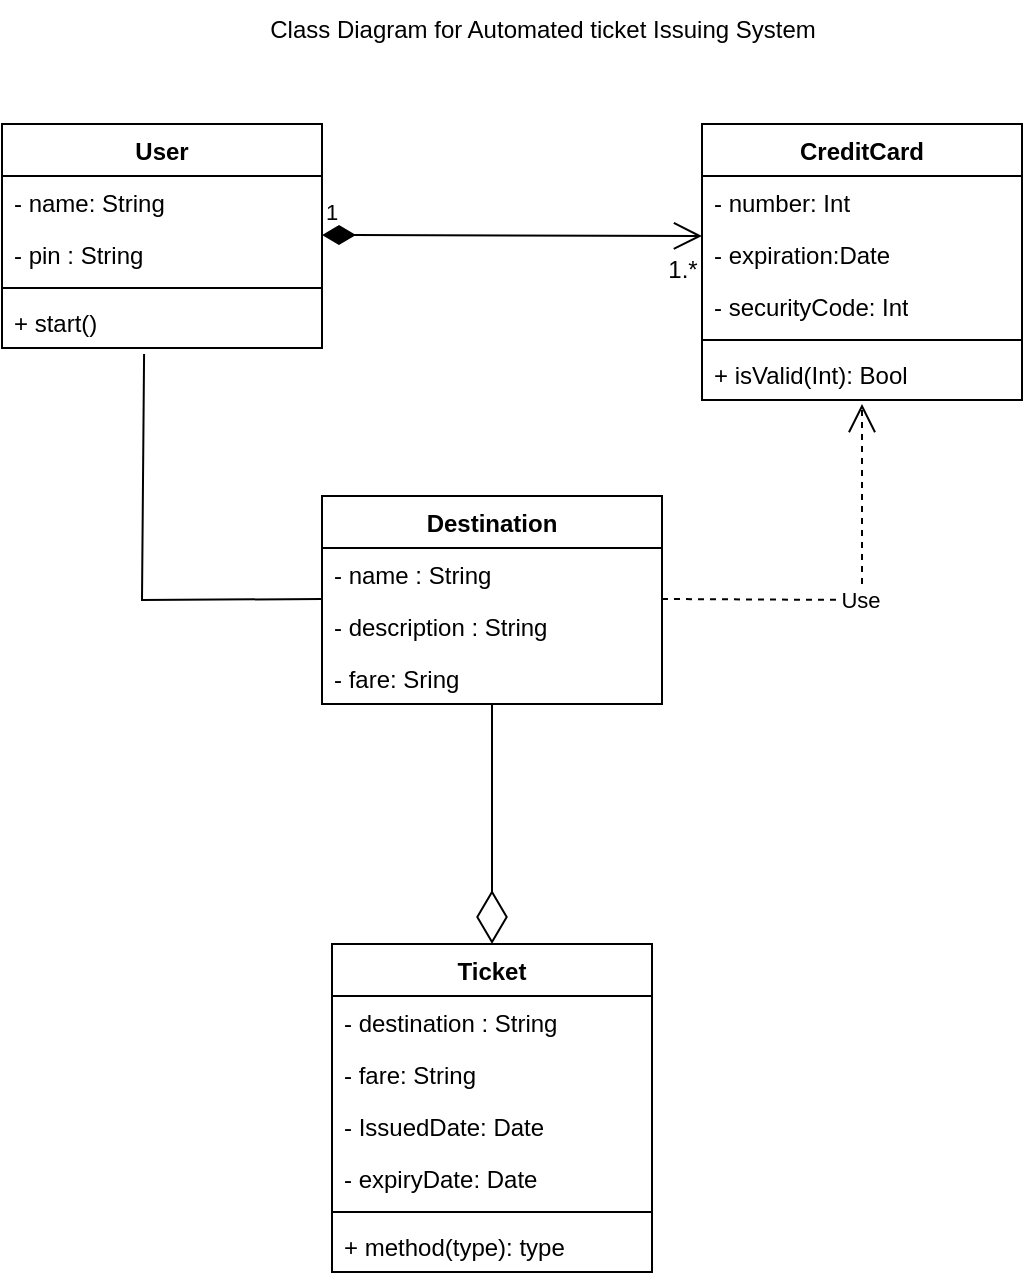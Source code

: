 <mxfile version="21.2.1" type="github">
  <diagram id="C5RBs43oDa-KdzZeNtuy" name="Page-1">
    <mxGraphModel dx="880" dy="483" grid="1" gridSize="10" guides="1" tooltips="1" connect="1" arrows="1" fold="1" page="1" pageScale="1" pageWidth="827" pageHeight="1169" math="0" shadow="0">
      <root>
        <mxCell id="WIyWlLk6GJQsqaUBKTNV-0" />
        <mxCell id="WIyWlLk6GJQsqaUBKTNV-1" parent="WIyWlLk6GJQsqaUBKTNV-0" />
        <mxCell id="9Lu3rTtnw3ToOPMvYNT0-4" value="User" style="swimlane;fontStyle=1;align=center;verticalAlign=top;childLayout=stackLayout;horizontal=1;startSize=26;horizontalStack=0;resizeParent=1;resizeParentMax=0;resizeLast=0;collapsible=1;marginBottom=0;whiteSpace=wrap;html=1;" vertex="1" parent="WIyWlLk6GJQsqaUBKTNV-1">
          <mxGeometry x="130" y="160" width="160" height="112" as="geometry" />
        </mxCell>
        <mxCell id="9Lu3rTtnw3ToOPMvYNT0-5" value="- name: String" style="text;strokeColor=none;fillColor=none;align=left;verticalAlign=top;spacingLeft=4;spacingRight=4;overflow=hidden;rotatable=0;points=[[0,0.5],[1,0.5]];portConstraint=eastwest;whiteSpace=wrap;html=1;" vertex="1" parent="9Lu3rTtnw3ToOPMvYNT0-4">
          <mxGeometry y="26" width="160" height="26" as="geometry" />
        </mxCell>
        <mxCell id="9Lu3rTtnw3ToOPMvYNT0-51" value="- pin : String" style="text;strokeColor=none;fillColor=none;align=left;verticalAlign=top;spacingLeft=4;spacingRight=4;overflow=hidden;rotatable=0;points=[[0,0.5],[1,0.5]];portConstraint=eastwest;whiteSpace=wrap;html=1;" vertex="1" parent="9Lu3rTtnw3ToOPMvYNT0-4">
          <mxGeometry y="52" width="160" height="26" as="geometry" />
        </mxCell>
        <mxCell id="9Lu3rTtnw3ToOPMvYNT0-6" value="" style="line;strokeWidth=1;fillColor=none;align=left;verticalAlign=middle;spacingTop=-1;spacingLeft=3;spacingRight=3;rotatable=0;labelPosition=right;points=[];portConstraint=eastwest;strokeColor=inherit;" vertex="1" parent="9Lu3rTtnw3ToOPMvYNT0-4">
          <mxGeometry y="78" width="160" height="8" as="geometry" />
        </mxCell>
        <mxCell id="9Lu3rTtnw3ToOPMvYNT0-7" value="+ start()" style="text;strokeColor=none;fillColor=none;align=left;verticalAlign=top;spacingLeft=4;spacingRight=4;overflow=hidden;rotatable=0;points=[[0,0.5],[1,0.5]];portConstraint=eastwest;whiteSpace=wrap;html=1;" vertex="1" parent="9Lu3rTtnw3ToOPMvYNT0-4">
          <mxGeometry y="86" width="160" height="26" as="geometry" />
        </mxCell>
        <mxCell id="9Lu3rTtnw3ToOPMvYNT0-16" value="Ticket" style="swimlane;fontStyle=1;align=center;verticalAlign=top;childLayout=stackLayout;horizontal=1;startSize=26;horizontalStack=0;resizeParent=1;resizeParentMax=0;resizeLast=0;collapsible=1;marginBottom=0;whiteSpace=wrap;html=1;" vertex="1" parent="WIyWlLk6GJQsqaUBKTNV-1">
          <mxGeometry x="295" y="570" width="160" height="164" as="geometry" />
        </mxCell>
        <mxCell id="9Lu3rTtnw3ToOPMvYNT0-17" value="- destination : String" style="text;strokeColor=none;fillColor=none;align=left;verticalAlign=top;spacingLeft=4;spacingRight=4;overflow=hidden;rotatable=0;points=[[0,0.5],[1,0.5]];portConstraint=eastwest;whiteSpace=wrap;html=1;" vertex="1" parent="9Lu3rTtnw3ToOPMvYNT0-16">
          <mxGeometry y="26" width="160" height="26" as="geometry" />
        </mxCell>
        <mxCell id="9Lu3rTtnw3ToOPMvYNT0-54" value="- fare: String" style="text;strokeColor=none;fillColor=none;align=left;verticalAlign=top;spacingLeft=4;spacingRight=4;overflow=hidden;rotatable=0;points=[[0,0.5],[1,0.5]];portConstraint=eastwest;whiteSpace=wrap;html=1;" vertex="1" parent="9Lu3rTtnw3ToOPMvYNT0-16">
          <mxGeometry y="52" width="160" height="26" as="geometry" />
        </mxCell>
        <mxCell id="9Lu3rTtnw3ToOPMvYNT0-55" value="&lt;div&gt;- IssuedDate: Date&lt;/div&gt;" style="text;strokeColor=none;fillColor=none;align=left;verticalAlign=top;spacingLeft=4;spacingRight=4;overflow=hidden;rotatable=0;points=[[0,0.5],[1,0.5]];portConstraint=eastwest;whiteSpace=wrap;html=1;" vertex="1" parent="9Lu3rTtnw3ToOPMvYNT0-16">
          <mxGeometry y="78" width="160" height="26" as="geometry" />
        </mxCell>
        <mxCell id="9Lu3rTtnw3ToOPMvYNT0-56" value="- expiryDate: Date" style="text;strokeColor=none;fillColor=none;align=left;verticalAlign=top;spacingLeft=4;spacingRight=4;overflow=hidden;rotatable=0;points=[[0,0.5],[1,0.5]];portConstraint=eastwest;whiteSpace=wrap;html=1;" vertex="1" parent="9Lu3rTtnw3ToOPMvYNT0-16">
          <mxGeometry y="104" width="160" height="26" as="geometry" />
        </mxCell>
        <mxCell id="9Lu3rTtnw3ToOPMvYNT0-18" value="" style="line;strokeWidth=1;fillColor=none;align=left;verticalAlign=middle;spacingTop=-1;spacingLeft=3;spacingRight=3;rotatable=0;labelPosition=right;points=[];portConstraint=eastwest;strokeColor=inherit;" vertex="1" parent="9Lu3rTtnw3ToOPMvYNT0-16">
          <mxGeometry y="130" width="160" height="8" as="geometry" />
        </mxCell>
        <mxCell id="9Lu3rTtnw3ToOPMvYNT0-19" value="+ method(type): type" style="text;strokeColor=none;fillColor=none;align=left;verticalAlign=top;spacingLeft=4;spacingRight=4;overflow=hidden;rotatable=0;points=[[0,0.5],[1,0.5]];portConstraint=eastwest;whiteSpace=wrap;html=1;" vertex="1" parent="9Lu3rTtnw3ToOPMvYNT0-16">
          <mxGeometry y="138" width="160" height="26" as="geometry" />
        </mxCell>
        <mxCell id="9Lu3rTtnw3ToOPMvYNT0-57" value="Destination" style="swimlane;fontStyle=1;align=center;verticalAlign=top;childLayout=stackLayout;horizontal=1;startSize=26;horizontalStack=0;resizeParent=1;resizeParentMax=0;resizeLast=0;collapsible=1;marginBottom=0;whiteSpace=wrap;html=1;" vertex="1" parent="WIyWlLk6GJQsqaUBKTNV-1">
          <mxGeometry x="290" y="346" width="170" height="104" as="geometry" />
        </mxCell>
        <mxCell id="9Lu3rTtnw3ToOPMvYNT0-58" value="- name : String" style="text;strokeColor=none;fillColor=none;align=left;verticalAlign=top;spacingLeft=4;spacingRight=4;overflow=hidden;rotatable=0;points=[[0,0.5],[1,0.5]];portConstraint=eastwest;whiteSpace=wrap;html=1;" vertex="1" parent="9Lu3rTtnw3ToOPMvYNT0-57">
          <mxGeometry y="26" width="170" height="26" as="geometry" />
        </mxCell>
        <mxCell id="9Lu3rTtnw3ToOPMvYNT0-62" value="- description : String" style="text;strokeColor=none;fillColor=none;align=left;verticalAlign=top;spacingLeft=4;spacingRight=4;overflow=hidden;rotatable=0;points=[[0,0.5],[1,0.5]];portConstraint=eastwest;whiteSpace=wrap;html=1;" vertex="1" parent="9Lu3rTtnw3ToOPMvYNT0-57">
          <mxGeometry y="52" width="170" height="26" as="geometry" />
        </mxCell>
        <mxCell id="9Lu3rTtnw3ToOPMvYNT0-63" value="- fare: Sring" style="text;strokeColor=none;fillColor=none;align=left;verticalAlign=top;spacingLeft=4;spacingRight=4;overflow=hidden;rotatable=0;points=[[0,0.5],[1,0.5]];portConstraint=eastwest;whiteSpace=wrap;html=1;" vertex="1" parent="9Lu3rTtnw3ToOPMvYNT0-57">
          <mxGeometry y="78" width="170" height="26" as="geometry" />
        </mxCell>
        <mxCell id="9Lu3rTtnw3ToOPMvYNT0-67" value="CreditCard" style="swimlane;fontStyle=1;align=center;verticalAlign=top;childLayout=stackLayout;horizontal=1;startSize=26;horizontalStack=0;resizeParent=1;resizeParentMax=0;resizeLast=0;collapsible=1;marginBottom=0;whiteSpace=wrap;html=1;" vertex="1" parent="WIyWlLk6GJQsqaUBKTNV-1">
          <mxGeometry x="480" y="160" width="160" height="138" as="geometry" />
        </mxCell>
        <mxCell id="9Lu3rTtnw3ToOPMvYNT0-68" value="- number: Int" style="text;strokeColor=none;fillColor=none;align=left;verticalAlign=top;spacingLeft=4;spacingRight=4;overflow=hidden;rotatable=0;points=[[0,0.5],[1,0.5]];portConstraint=eastwest;whiteSpace=wrap;html=1;" vertex="1" parent="9Lu3rTtnw3ToOPMvYNT0-67">
          <mxGeometry y="26" width="160" height="26" as="geometry" />
        </mxCell>
        <mxCell id="9Lu3rTtnw3ToOPMvYNT0-71" value="- expiration:Date" style="text;strokeColor=none;fillColor=none;align=left;verticalAlign=top;spacingLeft=4;spacingRight=4;overflow=hidden;rotatable=0;points=[[0,0.5],[1,0.5]];portConstraint=eastwest;whiteSpace=wrap;html=1;" vertex="1" parent="9Lu3rTtnw3ToOPMvYNT0-67">
          <mxGeometry y="52" width="160" height="26" as="geometry" />
        </mxCell>
        <mxCell id="9Lu3rTtnw3ToOPMvYNT0-72" value="- securityCode: Int" style="text;strokeColor=none;fillColor=none;align=left;verticalAlign=top;spacingLeft=4;spacingRight=4;overflow=hidden;rotatable=0;points=[[0,0.5],[1,0.5]];portConstraint=eastwest;whiteSpace=wrap;html=1;" vertex="1" parent="9Lu3rTtnw3ToOPMvYNT0-67">
          <mxGeometry y="78" width="160" height="26" as="geometry" />
        </mxCell>
        <mxCell id="9Lu3rTtnw3ToOPMvYNT0-69" value="" style="line;strokeWidth=1;fillColor=none;align=left;verticalAlign=middle;spacingTop=-1;spacingLeft=3;spacingRight=3;rotatable=0;labelPosition=right;points=[];portConstraint=eastwest;strokeColor=inherit;" vertex="1" parent="9Lu3rTtnw3ToOPMvYNT0-67">
          <mxGeometry y="104" width="160" height="8" as="geometry" />
        </mxCell>
        <mxCell id="9Lu3rTtnw3ToOPMvYNT0-70" value="+ isValid(Int): Bool" style="text;strokeColor=none;fillColor=none;align=left;verticalAlign=top;spacingLeft=4;spacingRight=4;overflow=hidden;rotatable=0;points=[[0,0.5],[1,0.5]];portConstraint=eastwest;whiteSpace=wrap;html=1;" vertex="1" parent="9Lu3rTtnw3ToOPMvYNT0-67">
          <mxGeometry y="112" width="160" height="26" as="geometry" />
        </mxCell>
        <mxCell id="9Lu3rTtnw3ToOPMvYNT0-77" value="" style="endArrow=none;html=1;rounded=0;entryX=0;entryY=0.5;entryDx=0;entryDy=0;exitX=0.444;exitY=1.115;exitDx=0;exitDy=0;exitPerimeter=0;" edge="1" parent="WIyWlLk6GJQsqaUBKTNV-1" source="9Lu3rTtnw3ToOPMvYNT0-7">
          <mxGeometry relative="1" as="geometry">
            <mxPoint x="200" y="280" as="sourcePoint" />
            <mxPoint x="290" y="397.5" as="targetPoint" />
            <Array as="points">
              <mxPoint x="200" y="398" />
            </Array>
          </mxGeometry>
        </mxCell>
        <mxCell id="9Lu3rTtnw3ToOPMvYNT0-82" value="Use" style="endArrow=open;endSize=12;dashed=1;html=1;rounded=0;" edge="1" parent="WIyWlLk6GJQsqaUBKTNV-1">
          <mxGeometry width="160" relative="1" as="geometry">
            <mxPoint x="460" y="397.5" as="sourcePoint" />
            <mxPoint x="560" y="300" as="targetPoint" />
            <Array as="points">
              <mxPoint x="560" y="398" />
            </Array>
            <mxPoint as="offset" />
          </mxGeometry>
        </mxCell>
        <mxCell id="9Lu3rTtnw3ToOPMvYNT0-83" value="1" style="endArrow=open;html=1;endSize=12;startArrow=diamondThin;startSize=14;startFill=1;edgeStyle=orthogonalEdgeStyle;align=left;verticalAlign=bottom;rounded=0;entryX=0;entryY=0.154;entryDx=0;entryDy=0;entryPerimeter=0;" edge="1" parent="WIyWlLk6GJQsqaUBKTNV-1" target="9Lu3rTtnw3ToOPMvYNT0-71">
          <mxGeometry x="-1" y="3" relative="1" as="geometry">
            <mxPoint x="290" y="215.5" as="sourcePoint" />
            <mxPoint x="450" y="215.5" as="targetPoint" />
          </mxGeometry>
        </mxCell>
        <mxCell id="9Lu3rTtnw3ToOPMvYNT0-84" value="1.* " style="text;html=1;align=center;verticalAlign=middle;resizable=0;points=[];autosize=1;strokeColor=none;fillColor=none;" vertex="1" parent="WIyWlLk6GJQsqaUBKTNV-1">
          <mxGeometry x="450" y="218" width="40" height="30" as="geometry" />
        </mxCell>
        <mxCell id="9Lu3rTtnw3ToOPMvYNT0-85" value="" style="endArrow=diamondThin;endFill=0;endSize=24;html=1;rounded=0;" edge="1" parent="WIyWlLk6GJQsqaUBKTNV-1" target="9Lu3rTtnw3ToOPMvYNT0-16">
          <mxGeometry width="160" relative="1" as="geometry">
            <mxPoint x="375" y="450" as="sourcePoint" />
            <mxPoint x="490" y="470" as="targetPoint" />
          </mxGeometry>
        </mxCell>
        <mxCell id="9Lu3rTtnw3ToOPMvYNT0-86" value="Class Diagram for Automated ticket Issuing System" style="text;html=1;align=center;verticalAlign=middle;resizable=0;points=[];autosize=1;strokeColor=none;fillColor=none;" vertex="1" parent="WIyWlLk6GJQsqaUBKTNV-1">
          <mxGeometry x="250" y="98" width="300" height="30" as="geometry" />
        </mxCell>
      </root>
    </mxGraphModel>
  </diagram>
</mxfile>
